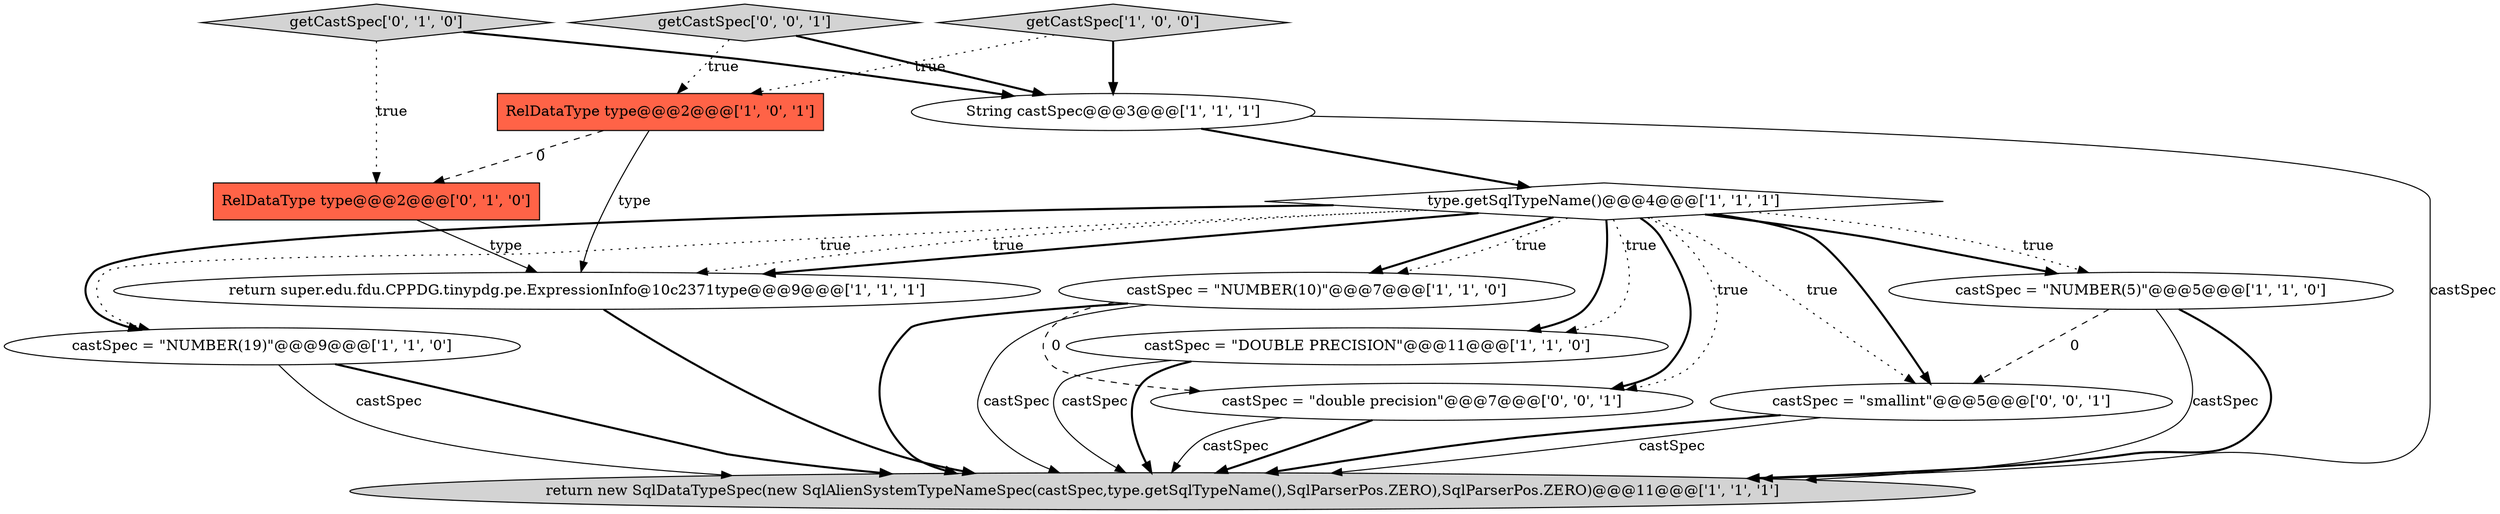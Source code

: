 digraph {
10 [style = filled, label = "getCastSpec['0', '1', '0']", fillcolor = lightgray, shape = diamond image = "AAA0AAABBB2BBB"];
12 [style = filled, label = "castSpec = \"smallint\"@@@5@@@['0', '0', '1']", fillcolor = white, shape = ellipse image = "AAA0AAABBB3BBB"];
11 [style = filled, label = "RelDataType type@@@2@@@['0', '1', '0']", fillcolor = tomato, shape = box image = "AAA1AAABBB2BBB"];
0 [style = filled, label = "getCastSpec['1', '0', '0']", fillcolor = lightgray, shape = diamond image = "AAA0AAABBB1BBB"];
3 [style = filled, label = "return new SqlDataTypeSpec(new SqlAlienSystemTypeNameSpec(castSpec,type.getSqlTypeName(),SqlParserPos.ZERO),SqlParserPos.ZERO)@@@11@@@['1', '1', '1']", fillcolor = lightgray, shape = ellipse image = "AAA0AAABBB1BBB"];
13 [style = filled, label = "getCastSpec['0', '0', '1']", fillcolor = lightgray, shape = diamond image = "AAA0AAABBB3BBB"];
5 [style = filled, label = "castSpec = \"NUMBER(19)\"@@@9@@@['1', '1', '0']", fillcolor = white, shape = ellipse image = "AAA0AAABBB1BBB"];
2 [style = filled, label = "castSpec = \"NUMBER(10)\"@@@7@@@['1', '1', '0']", fillcolor = white, shape = ellipse image = "AAA0AAABBB1BBB"];
1 [style = filled, label = "RelDataType type@@@2@@@['1', '0', '1']", fillcolor = tomato, shape = box image = "AAA0AAABBB1BBB"];
9 [style = filled, label = "return super.edu.fdu.CPPDG.tinypdg.pe.ExpressionInfo@10c2371type@@@9@@@['1', '1', '1']", fillcolor = white, shape = ellipse image = "AAA0AAABBB1BBB"];
8 [style = filled, label = "castSpec = \"DOUBLE PRECISION\"@@@11@@@['1', '1', '0']", fillcolor = white, shape = ellipse image = "AAA0AAABBB1BBB"];
14 [style = filled, label = "castSpec = \"double precision\"@@@7@@@['0', '0', '1']", fillcolor = white, shape = ellipse image = "AAA0AAABBB3BBB"];
6 [style = filled, label = "String castSpec@@@3@@@['1', '1', '1']", fillcolor = white, shape = ellipse image = "AAA0AAABBB1BBB"];
4 [style = filled, label = "type.getSqlTypeName()@@@4@@@['1', '1', '1']", fillcolor = white, shape = diamond image = "AAA0AAABBB1BBB"];
7 [style = filled, label = "castSpec = \"NUMBER(5)\"@@@5@@@['1', '1', '0']", fillcolor = white, shape = ellipse image = "AAA0AAABBB1BBB"];
5->3 [style = bold, label=""];
4->9 [style = bold, label=""];
14->3 [style = bold, label=""];
4->5 [style = dotted, label="true"];
4->14 [style = bold, label=""];
0->6 [style = bold, label=""];
2->3 [style = bold, label=""];
8->3 [style = bold, label=""];
12->3 [style = solid, label="castSpec"];
7->3 [style = solid, label="castSpec"];
4->7 [style = dotted, label="true"];
4->8 [style = dotted, label="true"];
4->2 [style = bold, label=""];
4->14 [style = dotted, label="true"];
10->6 [style = bold, label=""];
4->7 [style = bold, label=""];
7->3 [style = bold, label=""];
5->3 [style = solid, label="castSpec"];
6->4 [style = bold, label=""];
13->1 [style = dotted, label="true"];
14->3 [style = solid, label="castSpec"];
2->14 [style = dashed, label="0"];
2->3 [style = solid, label="castSpec"];
10->11 [style = dotted, label="true"];
1->11 [style = dashed, label="0"];
6->3 [style = solid, label="castSpec"];
7->12 [style = dashed, label="0"];
4->12 [style = bold, label=""];
9->3 [style = bold, label=""];
4->8 [style = bold, label=""];
1->9 [style = solid, label="type"];
12->3 [style = bold, label=""];
13->6 [style = bold, label=""];
4->9 [style = dotted, label="true"];
4->12 [style = dotted, label="true"];
8->3 [style = solid, label="castSpec"];
4->5 [style = bold, label=""];
4->2 [style = dotted, label="true"];
11->9 [style = solid, label="type"];
0->1 [style = dotted, label="true"];
}
